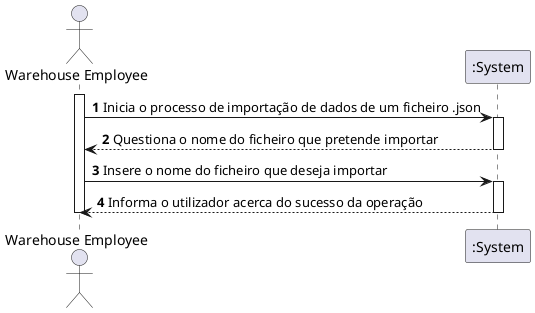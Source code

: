 @startuml

autonumber
actor "Warehouse Employee" as WH


activate WH
WH -> ":System" : Inicia o processo de importação de dados de um ficheiro .json
activate ":System"
":System" --> WH : Questiona o nome do ficheiro que pretende importar
deactivate ":System"
WH -> ":System" : Insere o nome do ficheiro que deseja importar
activate ":System"

":System" --> WH : Informa o utilizador acerca do sucesso da operação
deactivate ":System"
deactivate WH

@enduml